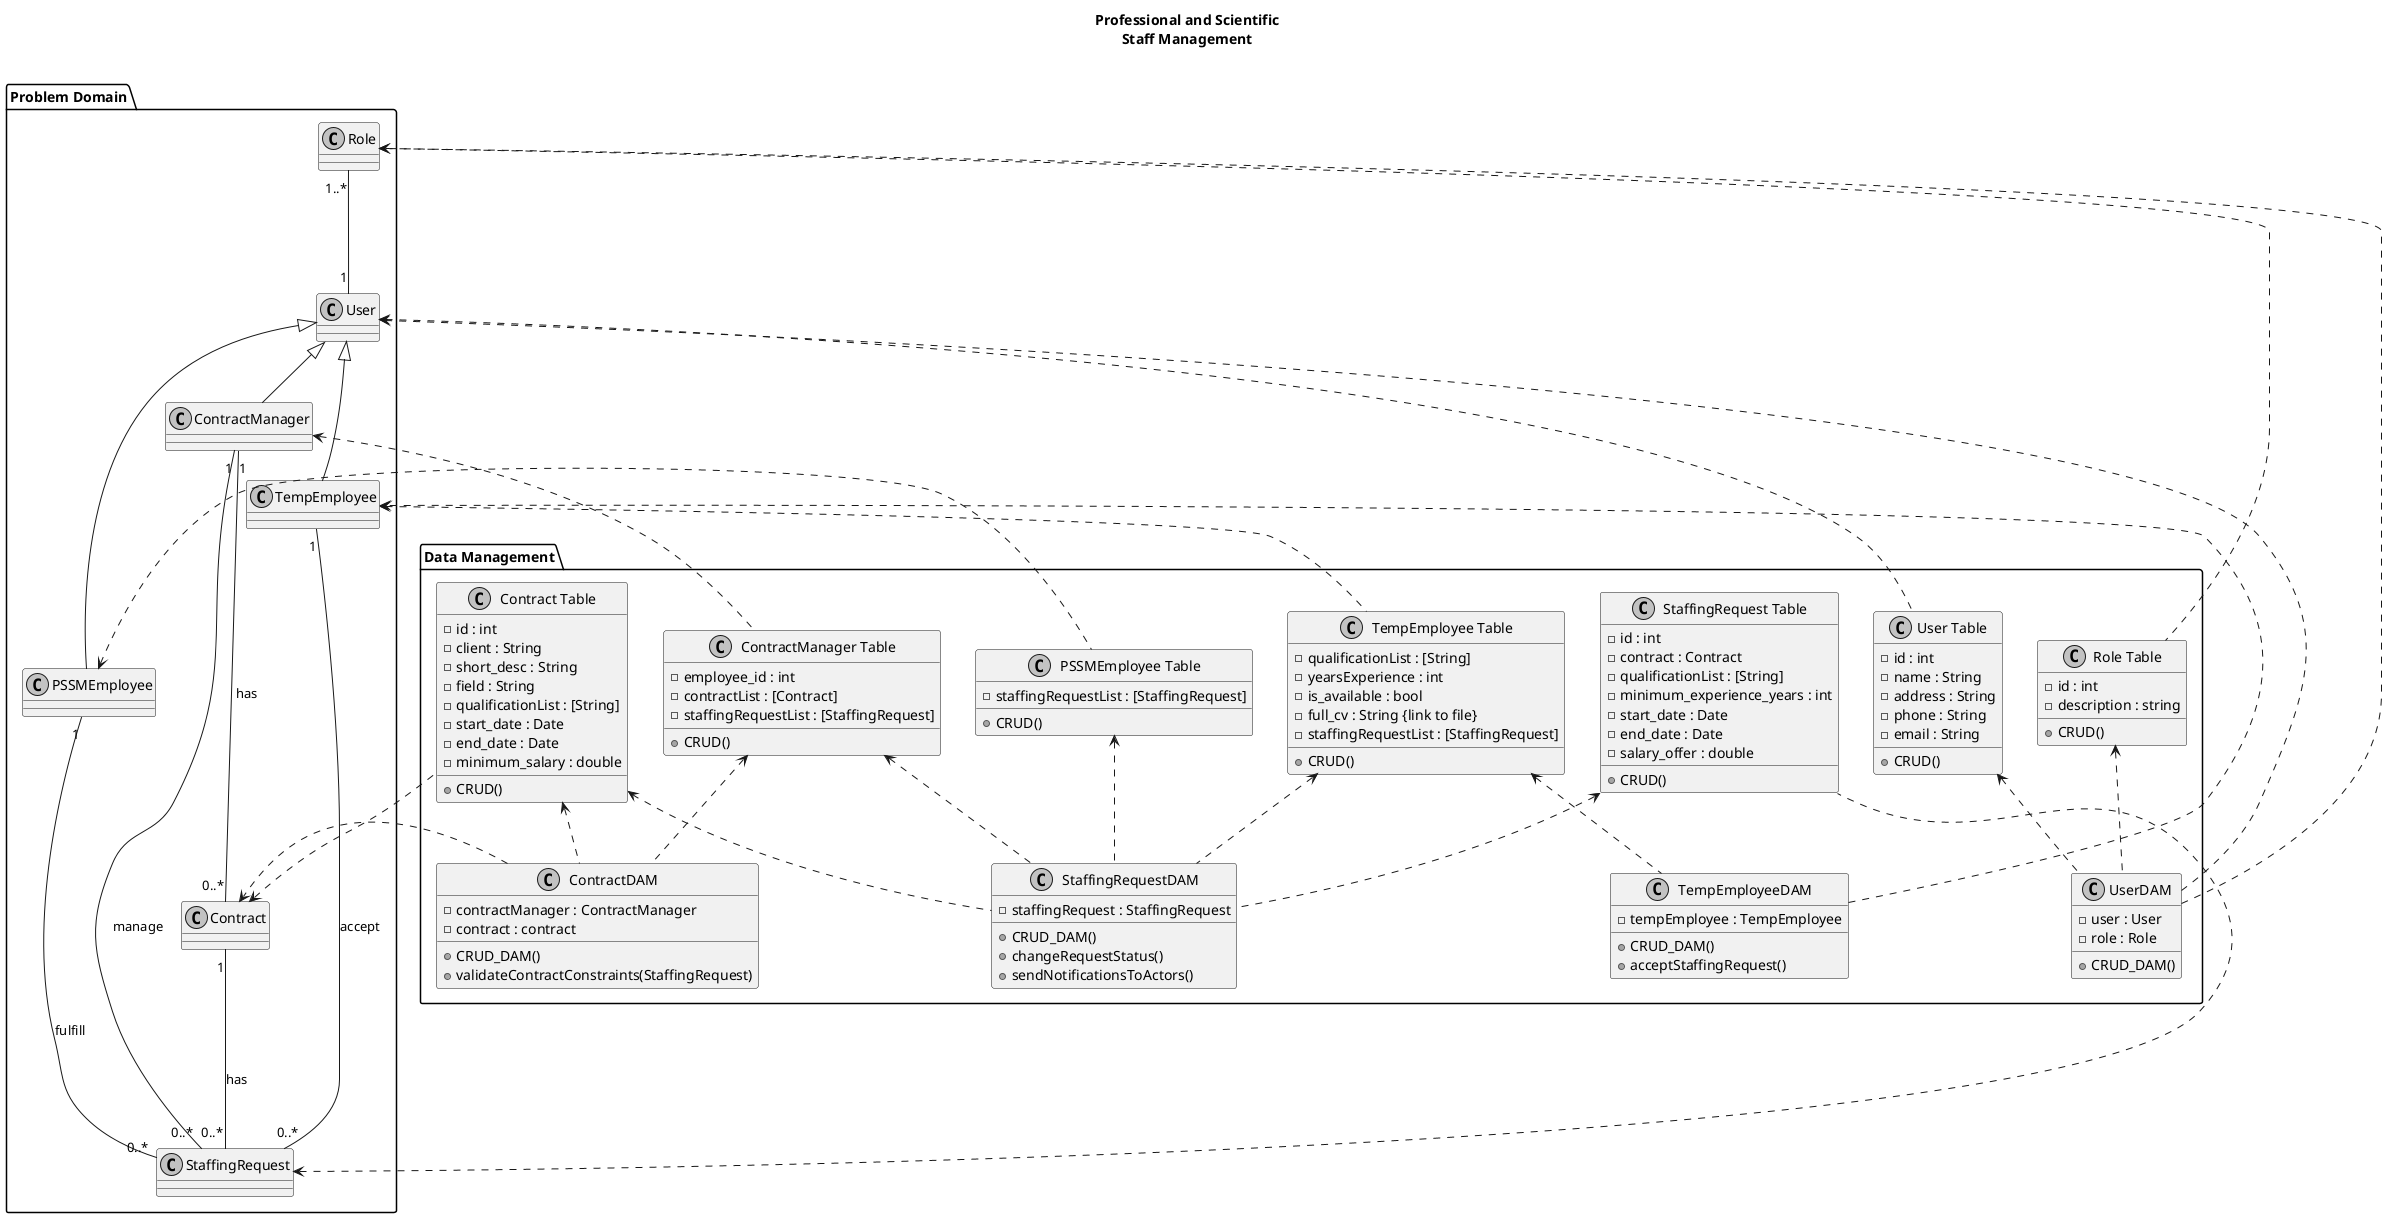 @startuml
'left to right direction
skinparam monochrome true
title Professional and Scientific\nStaff Management\n

package "Problem Domain" {
  class Role
  class User
  class TempEmployee
  class PSSMEmployee
  class ContractManager
  class StaffingRequest
  class Contract


  Role "1..*" --- "1" User
  User <|-- TempEmployee
  User <|-- PSSMEmployee
  User <|-- ContractManager
  PSSMEmployee "1" --- "0..*" StaffingRequest : fulfill
  TempEmployee "1" --- "0..*" StaffingRequest : accept
  ContractManager "1" --- "0..*" StaffingRequest : manage
  ContractManager "1" --- "0..*" Contract : has
  Contract "1" --- "0..*" StaffingRequest : has
}

'''
'' CRUD: Create Read Update Delete, Table contains DB
''       specific implementation.
''
'' CRUD_DAM: Logic of data manipulation using the DAO
''           Classes
'''
package "Data Management" {
  class RoleDAO as "Role Table"{
    -id : int
    -description : string
    +CRUD()
  }
  class UserDAO as "User Table"{
    -id : int
    -name : String
    -address : String
    -phone : String
    -email : String
    +CRUD()
  }
  class TempEmployeeDAO as "TempEmployee Table"{
    -qualificationList : [String]
    -yearsExperience : int
    -is_available : bool
    -full_cv : String {link to file}
    -staffingRequestList : [StaffingRequest]
    +CRUD()
  }
  class PSSMEmployeeDAO as "PSSMEmployee Table"{
    -staffingRequestList : [StaffingRequest]
    +CRUD()
  }
  class ContractManagerDAO as "ContractManager Table"{
    -employee_id : int
    -contractList : [Contract]
    -staffingRequestList : [StaffingRequest]
    +CRUD()
  }

  class StaffingRequestDAO as "StaffingRequest Table"{
    -id : int
    -contract : Contract
    -qualificationList : [String]
    -minimum_experience_years : int
    -start_date : Date
    -end_date : Date
    -salary_offer : double
    +CRUD()
  }

  class ContractDAO as "Contract Table"{
    -id : int
    -client : String
    -short_desc : String
    -field : String
    -qualificationList : [String]
    -start_date : Date
    -end_date : Date
    -minimum_salary : double
    +CRUD()
  }

  class UserDAM{
    -user : User
    -role : Role
    +CRUD_DAM()
  }

  class TempEmployeeDAM{
    -tempEmployee : TempEmployee
    +CRUD_DAM()
    +acceptStaffingRequest()
  }

  class StaffingRequestDAM{
    ''-contractManager : ContractManager
    ''-pssmEmployee : PSSMEmployee
    ''-tempEmployee : TempEmployee
    ''-contract : Contract
    -staffingRequest : StaffingRequest
    +CRUD_DAM()
    +changeRequestStatus()
    +sendNotificationsToActors()

  }
  class ContractDAM{
    -contractManager : ContractManager
    -contract : contract
    +CRUD_DAM()
    +validateContractConstraints(StaffingRequest)
  }


  RoleDAO  <..  UserDAM
  UserDAO  <..  UserDAM
  UserDAM  ..> User
  UserDAM  ..> Role

  TempEmployeeDAO  <..  TempEmployeeDAM
  TempEmployeeDAM  ..>  TempEmployee

  TempEmployeeDAO <.. StaffingRequestDAM
  PSSMEmployeeDAO <.. StaffingRequestDAM
  StaffingRequestDAO <.. StaffingRequestDAM
  ContractManagerDAO <.. StaffingRequestDAM
  ContractDAO <.. StaffingRequestDAM

  ContractManagerDAO <.. ContractDAM
  ContractDAO <.. ContractDAM
  ContractDAM ..> Contract

  Role <.. RoleDAO
  hide Role
  User <.. UserDAO
  hide User
  TempEmployee <.. TempEmployeeDAO
  hide TempEmployee
  PSSMEmployee <.. PSSMEmployeeDAO
  hide PSSMEmployee
  ContractManager <.. ContractManagerDAO
  hide ContractManager
  StaffingRequest <.. StaffingRequestDAO
  hide StaffingRequest
  Contract <.. ContractDAO
  hide Contract
}
@enduml
